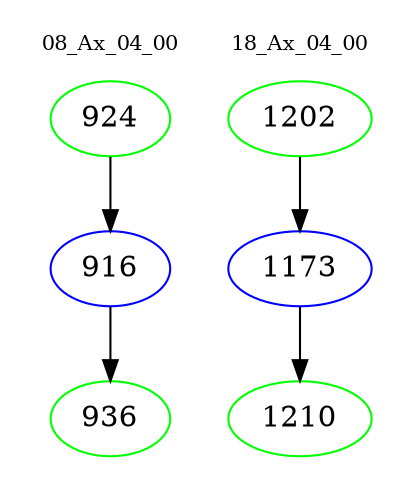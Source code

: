 digraph{
subgraph cluster_0 {
color = white
label = "08_Ax_04_00";
fontsize=10;
T0_924 [label="924", color="green"]
T0_924 -> T0_916 [color="black"]
T0_916 [label="916", color="blue"]
T0_916 -> T0_936 [color="black"]
T0_936 [label="936", color="green"]
}
subgraph cluster_1 {
color = white
label = "18_Ax_04_00";
fontsize=10;
T1_1202 [label="1202", color="green"]
T1_1202 -> T1_1173 [color="black"]
T1_1173 [label="1173", color="blue"]
T1_1173 -> T1_1210 [color="black"]
T1_1210 [label="1210", color="green"]
}
}
